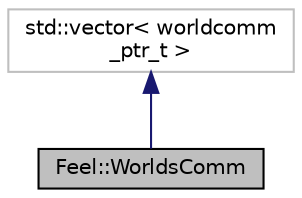 digraph "Feel::WorldsComm"
{
 // LATEX_PDF_SIZE
  edge [fontname="Helvetica",fontsize="10",labelfontname="Helvetica",labelfontsize="10"];
  node [fontname="Helvetica",fontsize="10",shape=record];
  Node1 [label="Feel::WorldsComm",height=0.2,width=0.4,color="black", fillcolor="grey75", style="filled", fontcolor="black",tooltip="a set of worlds communicator"];
  Node2 -> Node1 [dir="back",color="midnightblue",fontsize="10",style="solid",fontname="Helvetica"];
  Node2 [label="std::vector\< worldcomm\l_ptr_t \>",height=0.2,width=0.4,color="grey75", fillcolor="white", style="filled",tooltip="STL class."];
}

